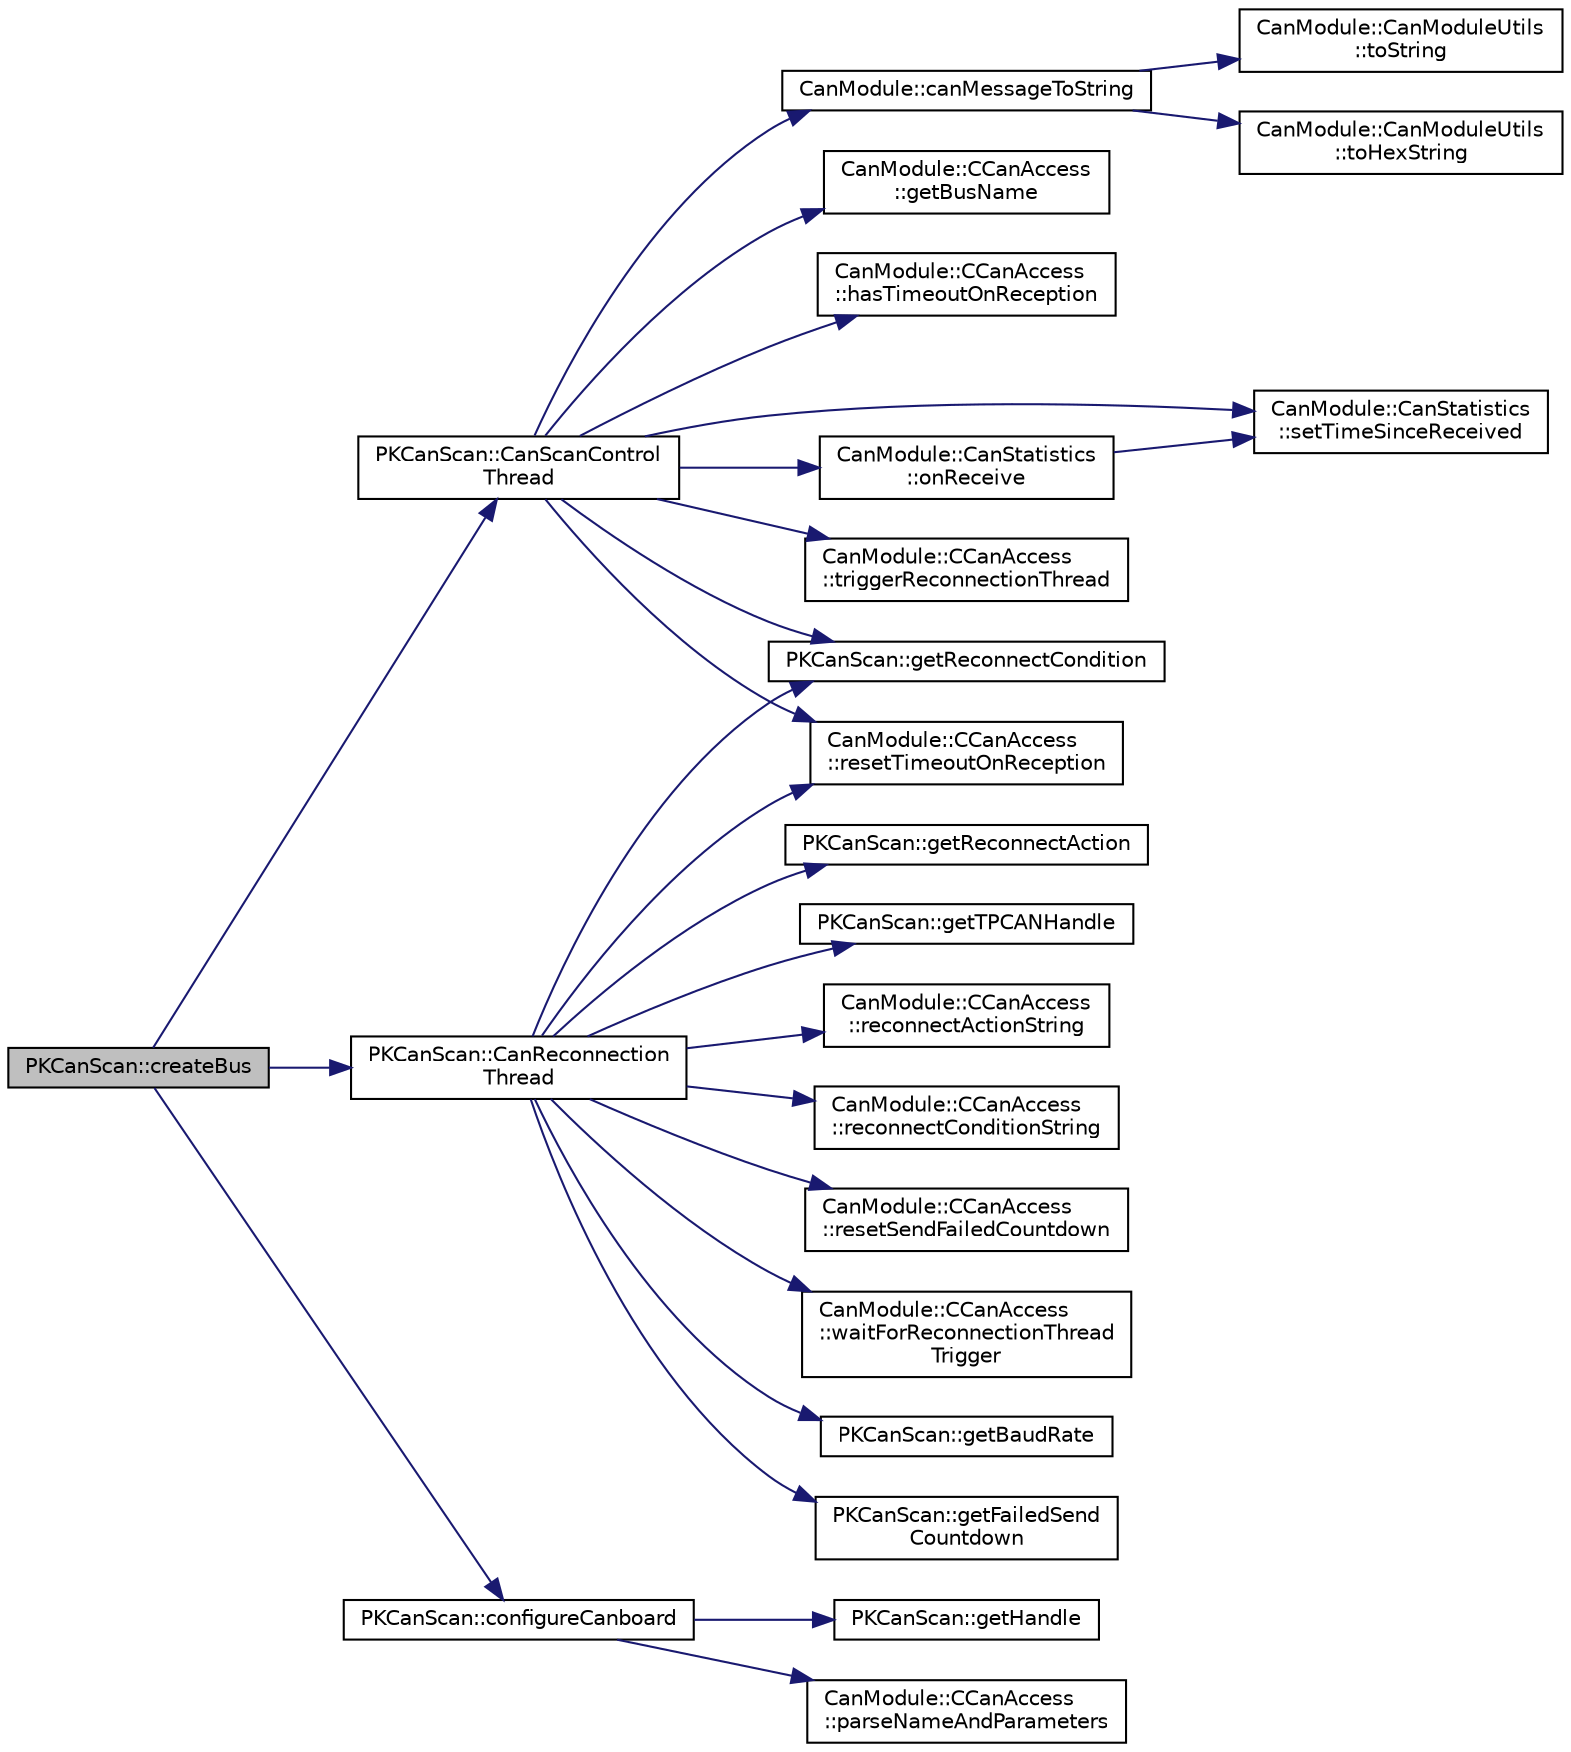 digraph "PKCanScan::createBus"
{
 // LATEX_PDF_SIZE
  edge [fontname="Helvetica",fontsize="10",labelfontname="Helvetica",labelfontsize="10"];
  node [fontname="Helvetica",fontsize="10",shape=record];
  rankdir="LR";
  Node1 [label="PKCanScan::createBus",height=0.2,width=0.4,color="black", fillcolor="grey75", style="filled", fontcolor="black",tooltip=" "];
  Node1 -> Node2 [color="midnightblue",fontsize="10",style="solid",fontname="Helvetica"];
  Node2 [label="PKCanScan::CanReconnection\lThread",height=0.2,width=0.4,color="black", fillcolor="white", style="filled",URL="$classPKCanScan.html#ad7c300a42986029b6b327e4261bd8840",tooltip=" "];
  Node2 -> Node3 [color="midnightblue",fontsize="10",style="solid",fontname="Helvetica"];
  Node3 [label="PKCanScan::getBaudRate",height=0.2,width=0.4,color="black", fillcolor="white", style="filled",URL="$classPKCanScan.html#a28ef6a7e978c2a129a21b13bbf1fc869",tooltip=" "];
  Node2 -> Node4 [color="midnightblue",fontsize="10",style="solid",fontname="Helvetica"];
  Node4 [label="PKCanScan::getFailedSend\lCountdown",height=0.2,width=0.4,color="black", fillcolor="white", style="filled",URL="$classPKCanScan.html#a454636f43c7056e861870f59b5a4bfcc",tooltip=" "];
  Node2 -> Node5 [color="midnightblue",fontsize="10",style="solid",fontname="Helvetica"];
  Node5 [label="PKCanScan::getReconnectAction",height=0.2,width=0.4,color="black", fillcolor="white", style="filled",URL="$classPKCanScan.html#a00c1fa5d1abd77601c46669df80b6fba",tooltip=" "];
  Node2 -> Node6 [color="midnightblue",fontsize="10",style="solid",fontname="Helvetica"];
  Node6 [label="PKCanScan::getReconnectCondition",height=0.2,width=0.4,color="black", fillcolor="white", style="filled",URL="$classPKCanScan.html#a4ae1f1cfd3e566a903b79f2502fe8752",tooltip=" "];
  Node2 -> Node7 [color="midnightblue",fontsize="10",style="solid",fontname="Helvetica"];
  Node7 [label="PKCanScan::getTPCANHandle",height=0.2,width=0.4,color="black", fillcolor="white", style="filled",URL="$classPKCanScan.html#a4905a303d36dcae5be09e5c4acd4d558",tooltip=" "];
  Node2 -> Node8 [color="midnightblue",fontsize="10",style="solid",fontname="Helvetica"];
  Node8 [label="CanModule::CCanAccess\l::reconnectActionString",height=0.2,width=0.4,color="black", fillcolor="white", style="filled",URL="$classCanModule_1_1CCanAccess.html#aa12f64e9e31bd491f39fc3169b1e5025",tooltip=" "];
  Node2 -> Node9 [color="midnightblue",fontsize="10",style="solid",fontname="Helvetica"];
  Node9 [label="CanModule::CCanAccess\l::reconnectConditionString",height=0.2,width=0.4,color="black", fillcolor="white", style="filled",URL="$classCanModule_1_1CCanAccess.html#a9da88ce122d5de04a0235a4682a13dc0",tooltip=" "];
  Node2 -> Node10 [color="midnightblue",fontsize="10",style="solid",fontname="Helvetica"];
  Node10 [label="CanModule::CCanAccess\l::resetSendFailedCountdown",height=0.2,width=0.4,color="black", fillcolor="white", style="filled",URL="$classCanModule_1_1CCanAccess.html#aad13b5ad34547cbe6cad4e8369557bed",tooltip=" "];
  Node2 -> Node11 [color="midnightblue",fontsize="10",style="solid",fontname="Helvetica"];
  Node11 [label="CanModule::CCanAccess\l::resetTimeoutOnReception",height=0.2,width=0.4,color="black", fillcolor="white", style="filled",URL="$classCanModule_1_1CCanAccess.html#a067f50699c1ed4b6ee6732eb0078ed0a",tooltip=" "];
  Node2 -> Node12 [color="midnightblue",fontsize="10",style="solid",fontname="Helvetica"];
  Node12 [label="CanModule::CCanAccess\l::waitForReconnectionThread\lTrigger",height=0.2,width=0.4,color="black", fillcolor="white", style="filled",URL="$classCanModule_1_1CCanAccess.html#ad8afab7f9acc769c53574edec695065b",tooltip=" "];
  Node1 -> Node13 [color="midnightblue",fontsize="10",style="solid",fontname="Helvetica"];
  Node13 [label="PKCanScan::CanScanControl\lThread",height=0.2,width=0.4,color="black", fillcolor="white", style="filled",URL="$classPKCanScan.html#a45bd5feda5ccb009775c45bfabe41614",tooltip=" "];
  Node13 -> Node14 [color="midnightblue",fontsize="10",style="solid",fontname="Helvetica"];
  Node14 [label="CanModule::canMessageToString",height=0.2,width=0.4,color="black", fillcolor="white", style="filled",URL="$namespaceCanModule.html#a4cbb8d5fed5d508c5d6854a26e71a820",tooltip=" "];
  Node14 -> Node15 [color="midnightblue",fontsize="10",style="solid",fontname="Helvetica"];
  Node15 [label="CanModule::CanModuleUtils\l::toHexString",height=0.2,width=0.4,color="black", fillcolor="white", style="filled",URL="$classCanModule_1_1CanModuleUtils.html#aeb2a2ee933f230f2c82cca7e45c7b6ad",tooltip=" "];
  Node14 -> Node16 [color="midnightblue",fontsize="10",style="solid",fontname="Helvetica"];
  Node16 [label="CanModule::CanModuleUtils\l::toString",height=0.2,width=0.4,color="black", fillcolor="white", style="filled",URL="$classCanModule_1_1CanModuleUtils.html#a535734490dee7c5c0ff0f51cb3875289",tooltip=" "];
  Node13 -> Node17 [color="midnightblue",fontsize="10",style="solid",fontname="Helvetica"];
  Node17 [label="CanModule::CCanAccess\l::getBusName",height=0.2,width=0.4,color="black", fillcolor="white", style="filled",URL="$classCanModule_1_1CCanAccess.html#ac3f5126ae36d642217425e21696d19ca",tooltip=" "];
  Node13 -> Node6 [color="midnightblue",fontsize="10",style="solid",fontname="Helvetica"];
  Node13 -> Node18 [color="midnightblue",fontsize="10",style="solid",fontname="Helvetica"];
  Node18 [label="CanModule::CCanAccess\l::hasTimeoutOnReception",height=0.2,width=0.4,color="black", fillcolor="white", style="filled",URL="$classCanModule_1_1CCanAccess.html#a79c236a0e2b3e3b183b1c85aab3f5b71",tooltip=" "];
  Node13 -> Node19 [color="midnightblue",fontsize="10",style="solid",fontname="Helvetica"];
  Node19 [label="CanModule::CanStatistics\l::onReceive",height=0.2,width=0.4,color="black", fillcolor="white", style="filled",URL="$classCanModule_1_1CanStatistics.html#a82b38a2383bc0ad6b1d306e86b9ef5c6",tooltip=" "];
  Node19 -> Node20 [color="midnightblue",fontsize="10",style="solid",fontname="Helvetica"];
  Node20 [label="CanModule::CanStatistics\l::setTimeSinceReceived",height=0.2,width=0.4,color="black", fillcolor="white", style="filled",URL="$classCanModule_1_1CanStatistics.html#a99de404f1b24cee80edfaad7ad1f9499",tooltip=" "];
  Node13 -> Node11 [color="midnightblue",fontsize="10",style="solid",fontname="Helvetica"];
  Node13 -> Node20 [color="midnightblue",fontsize="10",style="solid",fontname="Helvetica"];
  Node13 -> Node21 [color="midnightblue",fontsize="10",style="solid",fontname="Helvetica"];
  Node21 [label="CanModule::CCanAccess\l::triggerReconnectionThread",height=0.2,width=0.4,color="black", fillcolor="white", style="filled",URL="$classCanModule_1_1CCanAccess.html#a16e43f90cd984b9ea72028c0f8dfe784",tooltip=" "];
  Node1 -> Node22 [color="midnightblue",fontsize="10",style="solid",fontname="Helvetica"];
  Node22 [label="PKCanScan::configureCanboard",height=0.2,width=0.4,color="black", fillcolor="white", style="filled",URL="$classPKCanScan.html#aab15943d464e81f0054ed8c4a7d497fe",tooltip=" "];
  Node22 -> Node23 [color="midnightblue",fontsize="10",style="solid",fontname="Helvetica"];
  Node23 [label="PKCanScan::getHandle",height=0.2,width=0.4,color="black", fillcolor="white", style="filled",URL="$classPKCanScan.html#a53471be1a2b2b34afc091e90bfcd29fb",tooltip=" "];
  Node22 -> Node24 [color="midnightblue",fontsize="10",style="solid",fontname="Helvetica"];
  Node24 [label="CanModule::CCanAccess\l::parseNameAndParameters",height=0.2,width=0.4,color="black", fillcolor="white", style="filled",URL="$classCanModule_1_1CCanAccess.html#ac78e7df675c7e59f04ecc642406fecbe",tooltip=" "];
}
